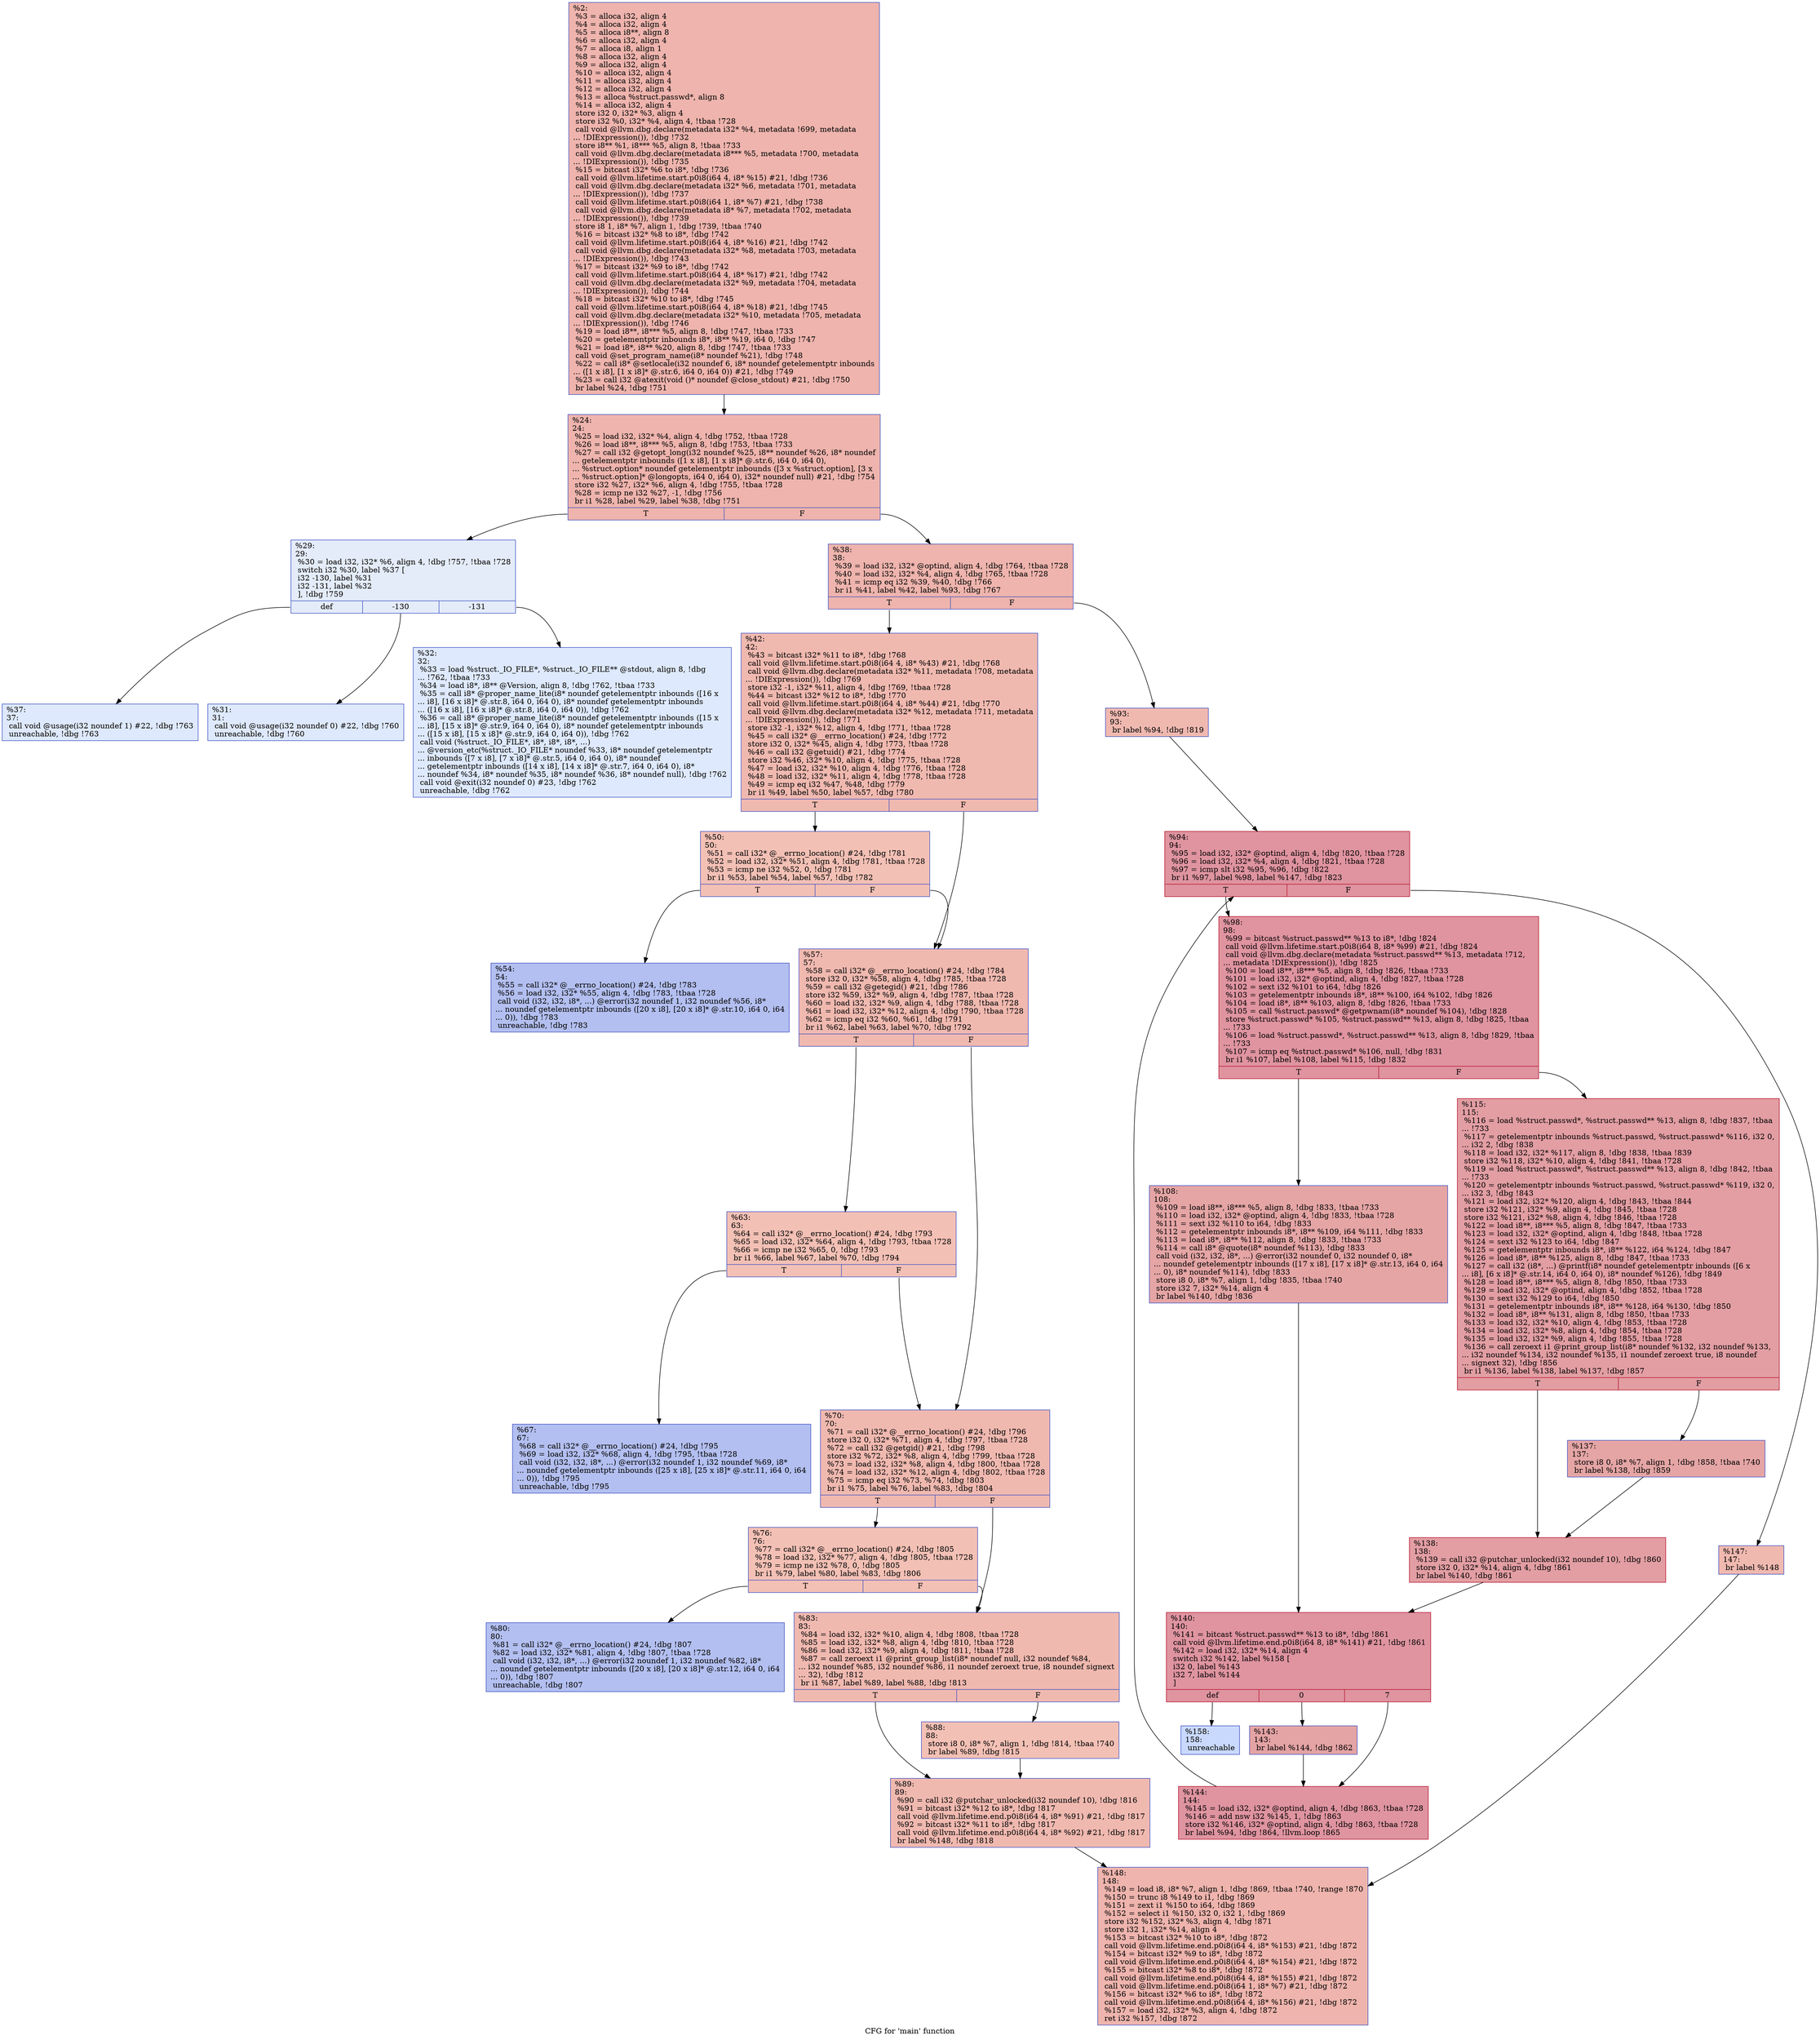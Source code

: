 digraph "CFG for 'main' function" {
	label="CFG for 'main' function";

	Node0x24982e0 [shape=record,color="#3d50c3ff", style=filled, fillcolor="#d8564670",label="{%2:\l  %3 = alloca i32, align 4\l  %4 = alloca i32, align 4\l  %5 = alloca i8**, align 8\l  %6 = alloca i32, align 4\l  %7 = alloca i8, align 1\l  %8 = alloca i32, align 4\l  %9 = alloca i32, align 4\l  %10 = alloca i32, align 4\l  %11 = alloca i32, align 4\l  %12 = alloca i32, align 4\l  %13 = alloca %struct.passwd*, align 8\l  %14 = alloca i32, align 4\l  store i32 0, i32* %3, align 4\l  store i32 %0, i32* %4, align 4, !tbaa !728\l  call void @llvm.dbg.declare(metadata i32* %4, metadata !699, metadata\l... !DIExpression()), !dbg !732\l  store i8** %1, i8*** %5, align 8, !tbaa !733\l  call void @llvm.dbg.declare(metadata i8*** %5, metadata !700, metadata\l... !DIExpression()), !dbg !735\l  %15 = bitcast i32* %6 to i8*, !dbg !736\l  call void @llvm.lifetime.start.p0i8(i64 4, i8* %15) #21, !dbg !736\l  call void @llvm.dbg.declare(metadata i32* %6, metadata !701, metadata\l... !DIExpression()), !dbg !737\l  call void @llvm.lifetime.start.p0i8(i64 1, i8* %7) #21, !dbg !738\l  call void @llvm.dbg.declare(metadata i8* %7, metadata !702, metadata\l... !DIExpression()), !dbg !739\l  store i8 1, i8* %7, align 1, !dbg !739, !tbaa !740\l  %16 = bitcast i32* %8 to i8*, !dbg !742\l  call void @llvm.lifetime.start.p0i8(i64 4, i8* %16) #21, !dbg !742\l  call void @llvm.dbg.declare(metadata i32* %8, metadata !703, metadata\l... !DIExpression()), !dbg !743\l  %17 = bitcast i32* %9 to i8*, !dbg !742\l  call void @llvm.lifetime.start.p0i8(i64 4, i8* %17) #21, !dbg !742\l  call void @llvm.dbg.declare(metadata i32* %9, metadata !704, metadata\l... !DIExpression()), !dbg !744\l  %18 = bitcast i32* %10 to i8*, !dbg !745\l  call void @llvm.lifetime.start.p0i8(i64 4, i8* %18) #21, !dbg !745\l  call void @llvm.dbg.declare(metadata i32* %10, metadata !705, metadata\l... !DIExpression()), !dbg !746\l  %19 = load i8**, i8*** %5, align 8, !dbg !747, !tbaa !733\l  %20 = getelementptr inbounds i8*, i8** %19, i64 0, !dbg !747\l  %21 = load i8*, i8** %20, align 8, !dbg !747, !tbaa !733\l  call void @set_program_name(i8* noundef %21), !dbg !748\l  %22 = call i8* @setlocale(i32 noundef 6, i8* noundef getelementptr inbounds\l... ([1 x i8], [1 x i8]* @.str.6, i64 0, i64 0)) #21, !dbg !749\l  %23 = call i32 @atexit(void ()* noundef @close_stdout) #21, !dbg !750\l  br label %24, !dbg !751\l}"];
	Node0x24982e0 -> Node0x2498440;
	Node0x2498440 [shape=record,color="#3d50c3ff", style=filled, fillcolor="#d8564670",label="{%24:\l24:                                               \l  %25 = load i32, i32* %4, align 4, !dbg !752, !tbaa !728\l  %26 = load i8**, i8*** %5, align 8, !dbg !753, !tbaa !733\l  %27 = call i32 @getopt_long(i32 noundef %25, i8** noundef %26, i8* noundef\l... getelementptr inbounds ([1 x i8], [1 x i8]* @.str.6, i64 0, i64 0),\l... %struct.option* noundef getelementptr inbounds ([3 x %struct.option], [3 x\l... %struct.option]* @longopts, i64 0, i64 0), i32* noundef null) #21, !dbg !754\l  store i32 %27, i32* %6, align 4, !dbg !755, !tbaa !728\l  %28 = icmp ne i32 %27, -1, !dbg !756\l  br i1 %28, label %29, label %38, !dbg !751\l|{<s0>T|<s1>F}}"];
	Node0x2498440:s0 -> Node0x2498490;
	Node0x2498440:s1 -> Node0x24985d0;
	Node0x2498490 [shape=record,color="#3d50c3ff", style=filled, fillcolor="#c1d4f470",label="{%29:\l29:                                               \l  %30 = load i32, i32* %6, align 4, !dbg !757, !tbaa !728\l  switch i32 %30, label %37 [\l    i32 -130, label %31\l    i32 -131, label %32\l  ], !dbg !759\l|{<s0>def|<s1>-130|<s2>-131}}"];
	Node0x2498490:s0 -> Node0x2498580;
	Node0x2498490:s1 -> Node0x24984e0;
	Node0x2498490:s2 -> Node0x2498530;
	Node0x24984e0 [shape=record,color="#3d50c3ff", style=filled, fillcolor="#b5cdfa70",label="{%31:\l31:                                               \l  call void @usage(i32 noundef 0) #22, !dbg !760\l  unreachable, !dbg !760\l}"];
	Node0x2498530 [shape=record,color="#3d50c3ff", style=filled, fillcolor="#b5cdfa70",label="{%32:\l32:                                               \l  %33 = load %struct._IO_FILE*, %struct._IO_FILE** @stdout, align 8, !dbg\l... !762, !tbaa !733\l  %34 = load i8*, i8** @Version, align 8, !dbg !762, !tbaa !733\l  %35 = call i8* @proper_name_lite(i8* noundef getelementptr inbounds ([16 x\l... i8], [16 x i8]* @.str.8, i64 0, i64 0), i8* noundef getelementptr inbounds\l... ([16 x i8], [16 x i8]* @.str.8, i64 0, i64 0)), !dbg !762\l  %36 = call i8* @proper_name_lite(i8* noundef getelementptr inbounds ([15 x\l... i8], [15 x i8]* @.str.9, i64 0, i64 0), i8* noundef getelementptr inbounds\l... ([15 x i8], [15 x i8]* @.str.9, i64 0, i64 0)), !dbg !762\l  call void (%struct._IO_FILE*, i8*, i8*, i8*, ...)\l... @version_etc(%struct._IO_FILE* noundef %33, i8* noundef getelementptr\l... inbounds ([7 x i8], [7 x i8]* @.str.5, i64 0, i64 0), i8* noundef\l... getelementptr inbounds ([14 x i8], [14 x i8]* @.str.7, i64 0, i64 0), i8*\l... noundef %34, i8* noundef %35, i8* noundef %36, i8* noundef null), !dbg !762\l  call void @exit(i32 noundef 0) #23, !dbg !762\l  unreachable, !dbg !762\l}"];
	Node0x2498580 [shape=record,color="#3d50c3ff", style=filled, fillcolor="#b5cdfa70",label="{%37:\l37:                                               \l  call void @usage(i32 noundef 1) #22, !dbg !763\l  unreachable, !dbg !763\l}"];
	Node0x24985d0 [shape=record,color="#3d50c3ff", style=filled, fillcolor="#d8564670",label="{%38:\l38:                                               \l  %39 = load i32, i32* @optind, align 4, !dbg !764, !tbaa !728\l  %40 = load i32, i32* %4, align 4, !dbg !765, !tbaa !728\l  %41 = icmp eq i32 %39, %40, !dbg !766\l  br i1 %41, label %42, label %93, !dbg !767\l|{<s0>T|<s1>F}}"];
	Node0x24985d0:s0 -> Node0x2498620;
	Node0x24985d0:s1 -> Node0x24989e0;
	Node0x2498620 [shape=record,color="#3d50c3ff", style=filled, fillcolor="#de614d70",label="{%42:\l42:                                               \l  %43 = bitcast i32* %11 to i8*, !dbg !768\l  call void @llvm.lifetime.start.p0i8(i64 4, i8* %43) #21, !dbg !768\l  call void @llvm.dbg.declare(metadata i32* %11, metadata !708, metadata\l... !DIExpression()), !dbg !769\l  store i32 -1, i32* %11, align 4, !dbg !769, !tbaa !728\l  %44 = bitcast i32* %12 to i8*, !dbg !770\l  call void @llvm.lifetime.start.p0i8(i64 4, i8* %44) #21, !dbg !770\l  call void @llvm.dbg.declare(metadata i32* %12, metadata !711, metadata\l... !DIExpression()), !dbg !771\l  store i32 -1, i32* %12, align 4, !dbg !771, !tbaa !728\l  %45 = call i32* @__errno_location() #24, !dbg !772\l  store i32 0, i32* %45, align 4, !dbg !773, !tbaa !728\l  %46 = call i32 @getuid() #21, !dbg !774\l  store i32 %46, i32* %10, align 4, !dbg !775, !tbaa !728\l  %47 = load i32, i32* %10, align 4, !dbg !776, !tbaa !728\l  %48 = load i32, i32* %11, align 4, !dbg !778, !tbaa !728\l  %49 = icmp eq i32 %47, %48, !dbg !779\l  br i1 %49, label %50, label %57, !dbg !780\l|{<s0>T|<s1>F}}"];
	Node0x2498620:s0 -> Node0x2498670;
	Node0x2498620:s1 -> Node0x2498710;
	Node0x2498670 [shape=record,color="#3d50c3ff", style=filled, fillcolor="#e5705870",label="{%50:\l50:                                               \l  %51 = call i32* @__errno_location() #24, !dbg !781\l  %52 = load i32, i32* %51, align 4, !dbg !781, !tbaa !728\l  %53 = icmp ne i32 %52, 0, !dbg !781\l  br i1 %53, label %54, label %57, !dbg !782\l|{<s0>T|<s1>F}}"];
	Node0x2498670:s0 -> Node0x24986c0;
	Node0x2498670:s1 -> Node0x2498710;
	Node0x24986c0 [shape=record,color="#3d50c3ff", style=filled, fillcolor="#536edd70",label="{%54:\l54:                                               \l  %55 = call i32* @__errno_location() #24, !dbg !783\l  %56 = load i32, i32* %55, align 4, !dbg !783, !tbaa !728\l  call void (i32, i32, i8*, ...) @error(i32 noundef 1, i32 noundef %56, i8*\l... noundef getelementptr inbounds ([20 x i8], [20 x i8]* @.str.10, i64 0, i64\l... 0)), !dbg !783\l  unreachable, !dbg !783\l}"];
	Node0x2498710 [shape=record,color="#3d50c3ff", style=filled, fillcolor="#de614d70",label="{%57:\l57:                                               \l  %58 = call i32* @__errno_location() #24, !dbg !784\l  store i32 0, i32* %58, align 4, !dbg !785, !tbaa !728\l  %59 = call i32 @getegid() #21, !dbg !786\l  store i32 %59, i32* %9, align 4, !dbg !787, !tbaa !728\l  %60 = load i32, i32* %9, align 4, !dbg !788, !tbaa !728\l  %61 = load i32, i32* %12, align 4, !dbg !790, !tbaa !728\l  %62 = icmp eq i32 %60, %61, !dbg !791\l  br i1 %62, label %63, label %70, !dbg !792\l|{<s0>T|<s1>F}}"];
	Node0x2498710:s0 -> Node0x2498760;
	Node0x2498710:s1 -> Node0x2498800;
	Node0x2498760 [shape=record,color="#3d50c3ff", style=filled, fillcolor="#e5705870",label="{%63:\l63:                                               \l  %64 = call i32* @__errno_location() #24, !dbg !793\l  %65 = load i32, i32* %64, align 4, !dbg !793, !tbaa !728\l  %66 = icmp ne i32 %65, 0, !dbg !793\l  br i1 %66, label %67, label %70, !dbg !794\l|{<s0>T|<s1>F}}"];
	Node0x2498760:s0 -> Node0x24987b0;
	Node0x2498760:s1 -> Node0x2498800;
	Node0x24987b0 [shape=record,color="#3d50c3ff", style=filled, fillcolor="#536edd70",label="{%67:\l67:                                               \l  %68 = call i32* @__errno_location() #24, !dbg !795\l  %69 = load i32, i32* %68, align 4, !dbg !795, !tbaa !728\l  call void (i32, i32, i8*, ...) @error(i32 noundef 1, i32 noundef %69, i8*\l... noundef getelementptr inbounds ([25 x i8], [25 x i8]* @.str.11, i64 0, i64\l... 0)), !dbg !795\l  unreachable, !dbg !795\l}"];
	Node0x2498800 [shape=record,color="#3d50c3ff", style=filled, fillcolor="#de614d70",label="{%70:\l70:                                               \l  %71 = call i32* @__errno_location() #24, !dbg !796\l  store i32 0, i32* %71, align 4, !dbg !797, !tbaa !728\l  %72 = call i32 @getgid() #21, !dbg !798\l  store i32 %72, i32* %8, align 4, !dbg !799, !tbaa !728\l  %73 = load i32, i32* %8, align 4, !dbg !800, !tbaa !728\l  %74 = load i32, i32* %12, align 4, !dbg !802, !tbaa !728\l  %75 = icmp eq i32 %73, %74, !dbg !803\l  br i1 %75, label %76, label %83, !dbg !804\l|{<s0>T|<s1>F}}"];
	Node0x2498800:s0 -> Node0x2498850;
	Node0x2498800:s1 -> Node0x24988f0;
	Node0x2498850 [shape=record,color="#3d50c3ff", style=filled, fillcolor="#e5705870",label="{%76:\l76:                                               \l  %77 = call i32* @__errno_location() #24, !dbg !805\l  %78 = load i32, i32* %77, align 4, !dbg !805, !tbaa !728\l  %79 = icmp ne i32 %78, 0, !dbg !805\l  br i1 %79, label %80, label %83, !dbg !806\l|{<s0>T|<s1>F}}"];
	Node0x2498850:s0 -> Node0x24988a0;
	Node0x2498850:s1 -> Node0x24988f0;
	Node0x24988a0 [shape=record,color="#3d50c3ff", style=filled, fillcolor="#536edd70",label="{%80:\l80:                                               \l  %81 = call i32* @__errno_location() #24, !dbg !807\l  %82 = load i32, i32* %81, align 4, !dbg !807, !tbaa !728\l  call void (i32, i32, i8*, ...) @error(i32 noundef 1, i32 noundef %82, i8*\l... noundef getelementptr inbounds ([20 x i8], [20 x i8]* @.str.12, i64 0, i64\l... 0)), !dbg !807\l  unreachable, !dbg !807\l}"];
	Node0x24988f0 [shape=record,color="#3d50c3ff", style=filled, fillcolor="#de614d70",label="{%83:\l83:                                               \l  %84 = load i32, i32* %10, align 4, !dbg !808, !tbaa !728\l  %85 = load i32, i32* %8, align 4, !dbg !810, !tbaa !728\l  %86 = load i32, i32* %9, align 4, !dbg !811, !tbaa !728\l  %87 = call zeroext i1 @print_group_list(i8* noundef null, i32 noundef %84,\l... i32 noundef %85, i32 noundef %86, i1 noundef zeroext true, i8 noundef signext\l... 32), !dbg !812\l  br i1 %87, label %89, label %88, !dbg !813\l|{<s0>T|<s1>F}}"];
	Node0x24988f0:s0 -> Node0x2498990;
	Node0x24988f0:s1 -> Node0x2498940;
	Node0x2498940 [shape=record,color="#3d50c3ff", style=filled, fillcolor="#e5705870",label="{%88:\l88:                                               \l  store i8 0, i8* %7, align 1, !dbg !814, !tbaa !740\l  br label %89, !dbg !815\l}"];
	Node0x2498940 -> Node0x2498990;
	Node0x2498990 [shape=record,color="#3d50c3ff", style=filled, fillcolor="#de614d70",label="{%89:\l89:                                               \l  %90 = call i32 @putchar_unlocked(i32 noundef 10), !dbg !816\l  %91 = bitcast i32* %12 to i8*, !dbg !817\l  call void @llvm.lifetime.end.p0i8(i64 4, i8* %91) #21, !dbg !817\l  %92 = bitcast i32* %11 to i8*, !dbg !817\l  call void @llvm.lifetime.end.p0i8(i64 4, i8* %92) #21, !dbg !817\l  br label %148, !dbg !818\l}"];
	Node0x2498990 -> Node0x2498d50;
	Node0x24989e0 [shape=record,color="#3d50c3ff", style=filled, fillcolor="#de614d70",label="{%93:\l93:                                               \l  br label %94, !dbg !819\l}"];
	Node0x24989e0 -> Node0x2498a30;
	Node0x2498a30 [shape=record,color="#b70d28ff", style=filled, fillcolor="#b70d2870",label="{%94:\l94:                                               \l  %95 = load i32, i32* @optind, align 4, !dbg !820, !tbaa !728\l  %96 = load i32, i32* %4, align 4, !dbg !821, !tbaa !728\l  %97 = icmp slt i32 %95, %96, !dbg !822\l  br i1 %97, label %98, label %147, !dbg !823\l|{<s0>T|<s1>F}}"];
	Node0x2498a30:s0 -> Node0x2498a80;
	Node0x2498a30:s1 -> Node0x2498d00;
	Node0x2498a80 [shape=record,color="#b70d28ff", style=filled, fillcolor="#b70d2870",label="{%98:\l98:                                               \l  %99 = bitcast %struct.passwd** %13 to i8*, !dbg !824\l  call void @llvm.lifetime.start.p0i8(i64 8, i8* %99) #21, !dbg !824\l  call void @llvm.dbg.declare(metadata %struct.passwd** %13, metadata !712,\l... metadata !DIExpression()), !dbg !825\l  %100 = load i8**, i8*** %5, align 8, !dbg !826, !tbaa !733\l  %101 = load i32, i32* @optind, align 4, !dbg !827, !tbaa !728\l  %102 = sext i32 %101 to i64, !dbg !826\l  %103 = getelementptr inbounds i8*, i8** %100, i64 %102, !dbg !826\l  %104 = load i8*, i8** %103, align 8, !dbg !826, !tbaa !733\l  %105 = call %struct.passwd* @getpwnam(i8* noundef %104), !dbg !828\l  store %struct.passwd* %105, %struct.passwd** %13, align 8, !dbg !825, !tbaa\l... !733\l  %106 = load %struct.passwd*, %struct.passwd** %13, align 8, !dbg !829, !tbaa\l... !733\l  %107 = icmp eq %struct.passwd* %106, null, !dbg !831\l  br i1 %107, label %108, label %115, !dbg !832\l|{<s0>T|<s1>F}}"];
	Node0x2498a80:s0 -> Node0x2498ad0;
	Node0x2498a80:s1 -> Node0x2498b20;
	Node0x2498ad0 [shape=record,color="#3d50c3ff", style=filled, fillcolor="#c5333470",label="{%108:\l108:                                              \l  %109 = load i8**, i8*** %5, align 8, !dbg !833, !tbaa !733\l  %110 = load i32, i32* @optind, align 4, !dbg !833, !tbaa !728\l  %111 = sext i32 %110 to i64, !dbg !833\l  %112 = getelementptr inbounds i8*, i8** %109, i64 %111, !dbg !833\l  %113 = load i8*, i8** %112, align 8, !dbg !833, !tbaa !733\l  %114 = call i8* @quote(i8* noundef %113), !dbg !833\l  call void (i32, i32, i8*, ...) @error(i32 noundef 0, i32 noundef 0, i8*\l... noundef getelementptr inbounds ([17 x i8], [17 x i8]* @.str.13, i64 0, i64\l... 0), i8* noundef %114), !dbg !833\l  store i8 0, i8* %7, align 1, !dbg !835, !tbaa !740\l  store i32 7, i32* %14, align 4\l  br label %140, !dbg !836\l}"];
	Node0x2498ad0 -> Node0x2498c10;
	Node0x2498b20 [shape=record,color="#b70d28ff", style=filled, fillcolor="#be242e70",label="{%115:\l115:                                              \l  %116 = load %struct.passwd*, %struct.passwd** %13, align 8, !dbg !837, !tbaa\l... !733\l  %117 = getelementptr inbounds %struct.passwd, %struct.passwd* %116, i32 0,\l... i32 2, !dbg !838\l  %118 = load i32, i32* %117, align 8, !dbg !838, !tbaa !839\l  store i32 %118, i32* %10, align 4, !dbg !841, !tbaa !728\l  %119 = load %struct.passwd*, %struct.passwd** %13, align 8, !dbg !842, !tbaa\l... !733\l  %120 = getelementptr inbounds %struct.passwd, %struct.passwd* %119, i32 0,\l... i32 3, !dbg !843\l  %121 = load i32, i32* %120, align 4, !dbg !843, !tbaa !844\l  store i32 %121, i32* %9, align 4, !dbg !845, !tbaa !728\l  store i32 %121, i32* %8, align 4, !dbg !846, !tbaa !728\l  %122 = load i8**, i8*** %5, align 8, !dbg !847, !tbaa !733\l  %123 = load i32, i32* @optind, align 4, !dbg !848, !tbaa !728\l  %124 = sext i32 %123 to i64, !dbg !847\l  %125 = getelementptr inbounds i8*, i8** %122, i64 %124, !dbg !847\l  %126 = load i8*, i8** %125, align 8, !dbg !847, !tbaa !733\l  %127 = call i32 (i8*, ...) @printf(i8* noundef getelementptr inbounds ([6 x\l... i8], [6 x i8]* @.str.14, i64 0, i64 0), i8* noundef %126), !dbg !849\l  %128 = load i8**, i8*** %5, align 8, !dbg !850, !tbaa !733\l  %129 = load i32, i32* @optind, align 4, !dbg !852, !tbaa !728\l  %130 = sext i32 %129 to i64, !dbg !850\l  %131 = getelementptr inbounds i8*, i8** %128, i64 %130, !dbg !850\l  %132 = load i8*, i8** %131, align 8, !dbg !850, !tbaa !733\l  %133 = load i32, i32* %10, align 4, !dbg !853, !tbaa !728\l  %134 = load i32, i32* %8, align 4, !dbg !854, !tbaa !728\l  %135 = load i32, i32* %9, align 4, !dbg !855, !tbaa !728\l  %136 = call zeroext i1 @print_group_list(i8* noundef %132, i32 noundef %133,\l... i32 noundef %134, i32 noundef %135, i1 noundef zeroext true, i8 noundef\l... signext 32), !dbg !856\l  br i1 %136, label %138, label %137, !dbg !857\l|{<s0>T|<s1>F}}"];
	Node0x2498b20:s0 -> Node0x2498bc0;
	Node0x2498b20:s1 -> Node0x2498b70;
	Node0x2498b70 [shape=record,color="#3d50c3ff", style=filled, fillcolor="#c5333470",label="{%137:\l137:                                              \l  store i8 0, i8* %7, align 1, !dbg !858, !tbaa !740\l  br label %138, !dbg !859\l}"];
	Node0x2498b70 -> Node0x2498bc0;
	Node0x2498bc0 [shape=record,color="#b70d28ff", style=filled, fillcolor="#be242e70",label="{%138:\l138:                                              \l  %139 = call i32 @putchar_unlocked(i32 noundef 10), !dbg !860\l  store i32 0, i32* %14, align 4, !dbg !861\l  br label %140, !dbg !861\l}"];
	Node0x2498bc0 -> Node0x2498c10;
	Node0x2498c10 [shape=record,color="#b70d28ff", style=filled, fillcolor="#b70d2870",label="{%140:\l140:                                              \l  %141 = bitcast %struct.passwd** %13 to i8*, !dbg !861\l  call void @llvm.lifetime.end.p0i8(i64 8, i8* %141) #21, !dbg !861\l  %142 = load i32, i32* %14, align 4\l  switch i32 %142, label %158 [\l    i32 0, label %143\l    i32 7, label %144\l  ]\l|{<s0>def|<s1>0|<s2>7}}"];
	Node0x2498c10:s0 -> Node0x2498da0;
	Node0x2498c10:s1 -> Node0x2498c60;
	Node0x2498c10:s2 -> Node0x2498cb0;
	Node0x2498c60 [shape=record,color="#3d50c3ff", style=filled, fillcolor="#c32e3170",label="{%143:\l143:                                              \l  br label %144, !dbg !862\l}"];
	Node0x2498c60 -> Node0x2498cb0;
	Node0x2498cb0 [shape=record,color="#b70d28ff", style=filled, fillcolor="#b70d2870",label="{%144:\l144:                                              \l  %145 = load i32, i32* @optind, align 4, !dbg !863, !tbaa !728\l  %146 = add nsw i32 %145, 1, !dbg !863\l  store i32 %146, i32* @optind, align 4, !dbg !863, !tbaa !728\l  br label %94, !dbg !864, !llvm.loop !865\l}"];
	Node0x2498cb0 -> Node0x2498a30;
	Node0x2498d00 [shape=record,color="#3d50c3ff", style=filled, fillcolor="#de614d70",label="{%147:\l147:                                              \l  br label %148\l}"];
	Node0x2498d00 -> Node0x2498d50;
	Node0x2498d50 [shape=record,color="#3d50c3ff", style=filled, fillcolor="#d8564670",label="{%148:\l148:                                              \l  %149 = load i8, i8* %7, align 1, !dbg !869, !tbaa !740, !range !870\l  %150 = trunc i8 %149 to i1, !dbg !869\l  %151 = zext i1 %150 to i64, !dbg !869\l  %152 = select i1 %150, i32 0, i32 1, !dbg !869\l  store i32 %152, i32* %3, align 4, !dbg !871\l  store i32 1, i32* %14, align 4\l  %153 = bitcast i32* %10 to i8*, !dbg !872\l  call void @llvm.lifetime.end.p0i8(i64 4, i8* %153) #21, !dbg !872\l  %154 = bitcast i32* %9 to i8*, !dbg !872\l  call void @llvm.lifetime.end.p0i8(i64 4, i8* %154) #21, !dbg !872\l  %155 = bitcast i32* %8 to i8*, !dbg !872\l  call void @llvm.lifetime.end.p0i8(i64 4, i8* %155) #21, !dbg !872\l  call void @llvm.lifetime.end.p0i8(i64 1, i8* %7) #21, !dbg !872\l  %156 = bitcast i32* %6 to i8*, !dbg !872\l  call void @llvm.lifetime.end.p0i8(i64 4, i8* %156) #21, !dbg !872\l  %157 = load i32, i32* %3, align 4, !dbg !872\l  ret i32 %157, !dbg !872\l}"];
	Node0x2498da0 [shape=record,color="#3d50c3ff", style=filled, fillcolor="#85a8fc70",label="{%158:\l158:                                              \l  unreachable\l}"];
}
